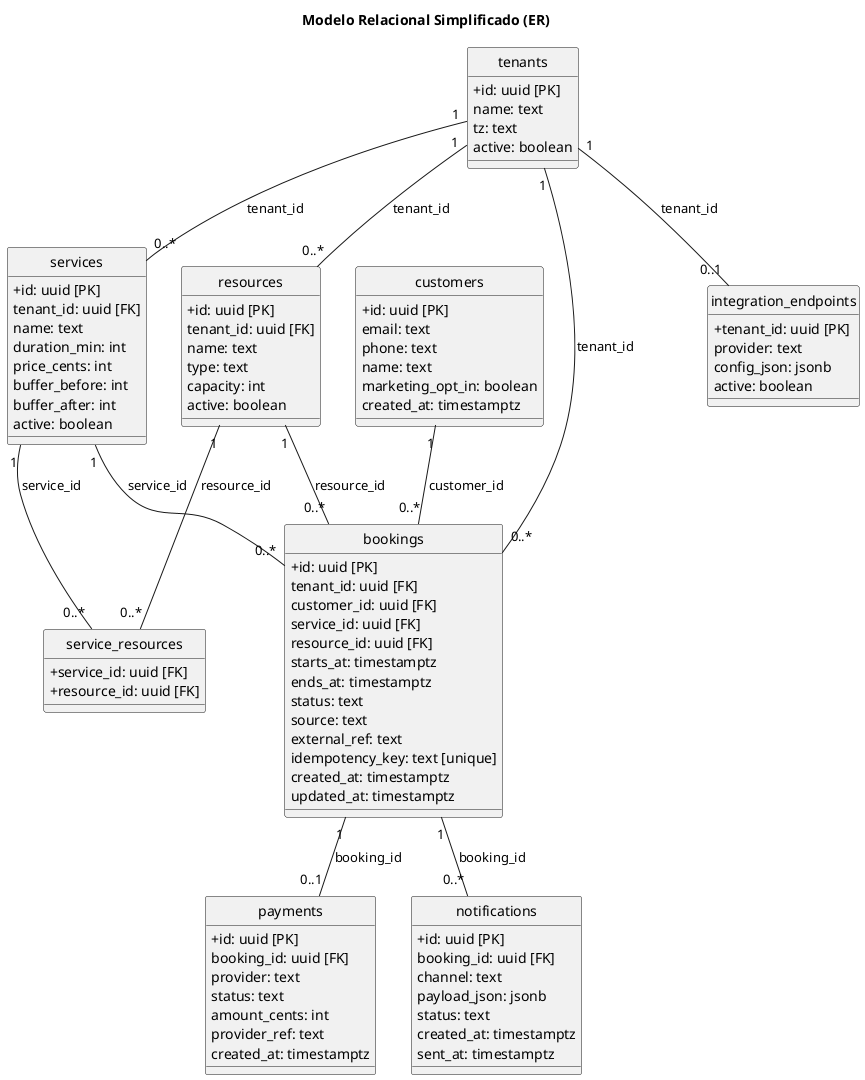 @startuml
title Modelo Relacional Simplificado (ER)

hide circle
skinparam classAttributeIconSize 0

class tenants {
  +id: uuid [PK]
  name: text
  tz: text
  active: boolean
}

class services {
  +id: uuid [PK]
  tenant_id: uuid [FK]
  name: text
  duration_min: int
  price_cents: int
  buffer_before: int
  buffer_after: int
  active: boolean
}

class resources {
  +id: uuid [PK]
  tenant_id: uuid [FK]
  name: text
  type: text
  capacity: int
  active: boolean
}

class service_resources {
  +service_id: uuid [FK]
  +resource_id: uuid [FK]
}

class customers {
  +id: uuid [PK]
  email: text
  phone: text
  name: text
  marketing_opt_in: boolean
  created_at: timestamptz
}

class bookings {
  +id: uuid [PK]
  tenant_id: uuid [FK]
  customer_id: uuid [FK]
  service_id: uuid [FK]
  resource_id: uuid [FK]
  starts_at: timestamptz
  ends_at: timestamptz
  status: text
  source: text
  external_ref: text
  idempotency_key: text [unique]
  created_at: timestamptz
  updated_at: timestamptz
}

class payments {
  +id: uuid [PK]
  booking_id: uuid [FK]
  provider: text
  status: text
  amount_cents: int
  provider_ref: text
  created_at: timestamptz
}

class integration_endpoints {
  +tenant_id: uuid [PK]
  provider: text
  config_json: jsonb
  active: boolean
}

class notifications {
  +id: uuid [PK]
  booking_id: uuid [FK]
  channel: text
  payload_json: jsonb
  status: text
  created_at: timestamptz
  sent_at: timestamptz
}

tenants "1" -- "0..*" services : tenant_id
tenants "1" -- "0..*" resources : tenant_id
services "1" -- "0..*" service_resources : service_id
resources "1" -- "0..*" service_resources : resource_id
customers "1" -- "0..*" bookings : customer_id
tenants "1" -- "0..*" bookings : tenant_id
services "1" -- "0..*" bookings : service_id
resources "1" -- "0..*" bookings : resource_id
bookings "1" -- "0..1" payments : booking_id
bookings "1" -- "0..*" notifications : booking_id
tenants "1" -- "0..1" integration_endpoints : tenant_id
@enduml